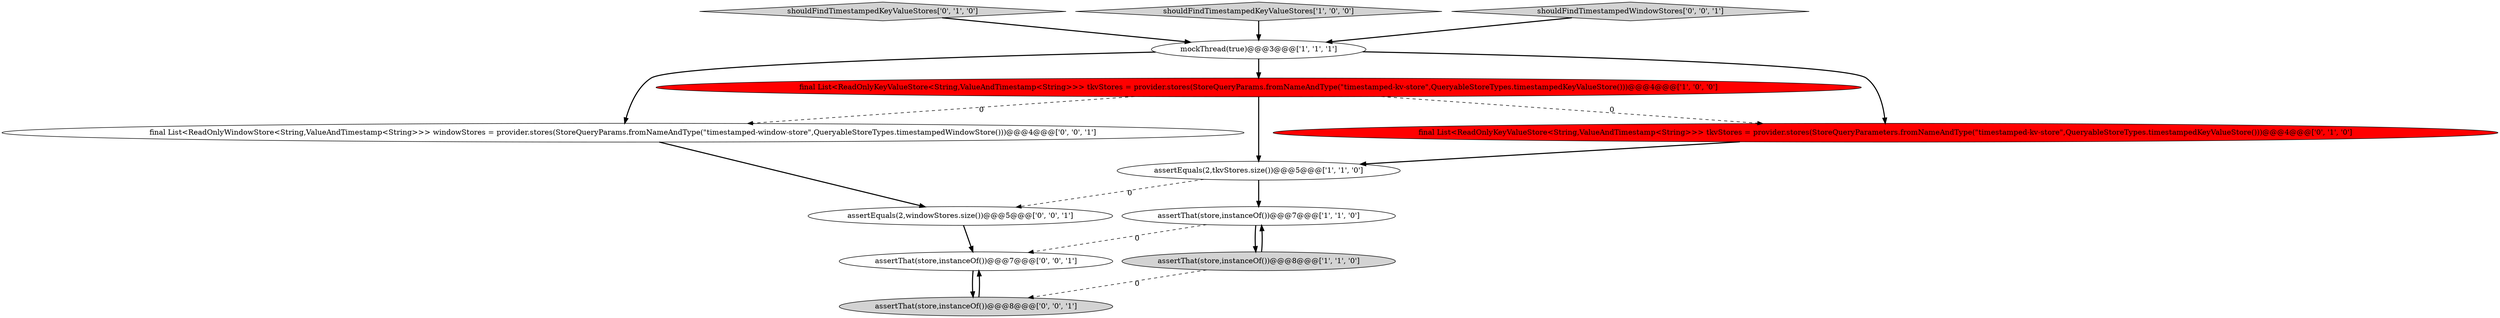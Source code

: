 digraph {
3 [style = filled, label = "mockThread(true)@@@3@@@['1', '1', '1']", fillcolor = white, shape = ellipse image = "AAA0AAABBB1BBB"];
2 [style = filled, label = "assertThat(store,instanceOf())@@@8@@@['1', '1', '0']", fillcolor = lightgray, shape = ellipse image = "AAA0AAABBB1BBB"];
11 [style = filled, label = "final List<ReadOnlyWindowStore<String,ValueAndTimestamp<String>>> windowStores = provider.stores(StoreQueryParams.fromNameAndType(\"timestamped-window-store\",QueryableStoreTypes.timestampedWindowStore()))@@@4@@@['0', '0', '1']", fillcolor = white, shape = ellipse image = "AAA0AAABBB3BBB"];
10 [style = filled, label = "assertThat(store,instanceOf())@@@8@@@['0', '0', '1']", fillcolor = lightgray, shape = ellipse image = "AAA0AAABBB3BBB"];
1 [style = filled, label = "final List<ReadOnlyKeyValueStore<String,ValueAndTimestamp<String>>> tkvStores = provider.stores(StoreQueryParams.fromNameAndType(\"timestamped-kv-store\",QueryableStoreTypes.timestampedKeyValueStore()))@@@4@@@['1', '0', '0']", fillcolor = red, shape = ellipse image = "AAA1AAABBB1BBB"];
5 [style = filled, label = "assertEquals(2,tkvStores.size())@@@5@@@['1', '1', '0']", fillcolor = white, shape = ellipse image = "AAA0AAABBB1BBB"];
7 [style = filled, label = "shouldFindTimestampedKeyValueStores['0', '1', '0']", fillcolor = lightgray, shape = diamond image = "AAA0AAABBB2BBB"];
12 [style = filled, label = "assertThat(store,instanceOf())@@@7@@@['0', '0', '1']", fillcolor = white, shape = ellipse image = "AAA0AAABBB3BBB"];
0 [style = filled, label = "shouldFindTimestampedKeyValueStores['1', '0', '0']", fillcolor = lightgray, shape = diamond image = "AAA0AAABBB1BBB"];
4 [style = filled, label = "assertThat(store,instanceOf())@@@7@@@['1', '1', '0']", fillcolor = white, shape = ellipse image = "AAA0AAABBB1BBB"];
9 [style = filled, label = "assertEquals(2,windowStores.size())@@@5@@@['0', '0', '1']", fillcolor = white, shape = ellipse image = "AAA0AAABBB3BBB"];
8 [style = filled, label = "shouldFindTimestampedWindowStores['0', '0', '1']", fillcolor = lightgray, shape = diamond image = "AAA0AAABBB3BBB"];
6 [style = filled, label = "final List<ReadOnlyKeyValueStore<String,ValueAndTimestamp<String>>> tkvStores = provider.stores(StoreQueryParameters.fromNameAndType(\"timestamped-kv-store\",QueryableStoreTypes.timestampedKeyValueStore()))@@@4@@@['0', '1', '0']", fillcolor = red, shape = ellipse image = "AAA1AAABBB2BBB"];
1->5 [style = bold, label=""];
0->3 [style = bold, label=""];
3->11 [style = bold, label=""];
3->6 [style = bold, label=""];
6->5 [style = bold, label=""];
5->9 [style = dashed, label="0"];
12->10 [style = bold, label=""];
9->12 [style = bold, label=""];
4->2 [style = bold, label=""];
3->1 [style = bold, label=""];
11->9 [style = bold, label=""];
2->4 [style = bold, label=""];
10->12 [style = bold, label=""];
1->6 [style = dashed, label="0"];
1->11 [style = dashed, label="0"];
7->3 [style = bold, label=""];
5->4 [style = bold, label=""];
2->10 [style = dashed, label="0"];
4->12 [style = dashed, label="0"];
8->3 [style = bold, label=""];
}
